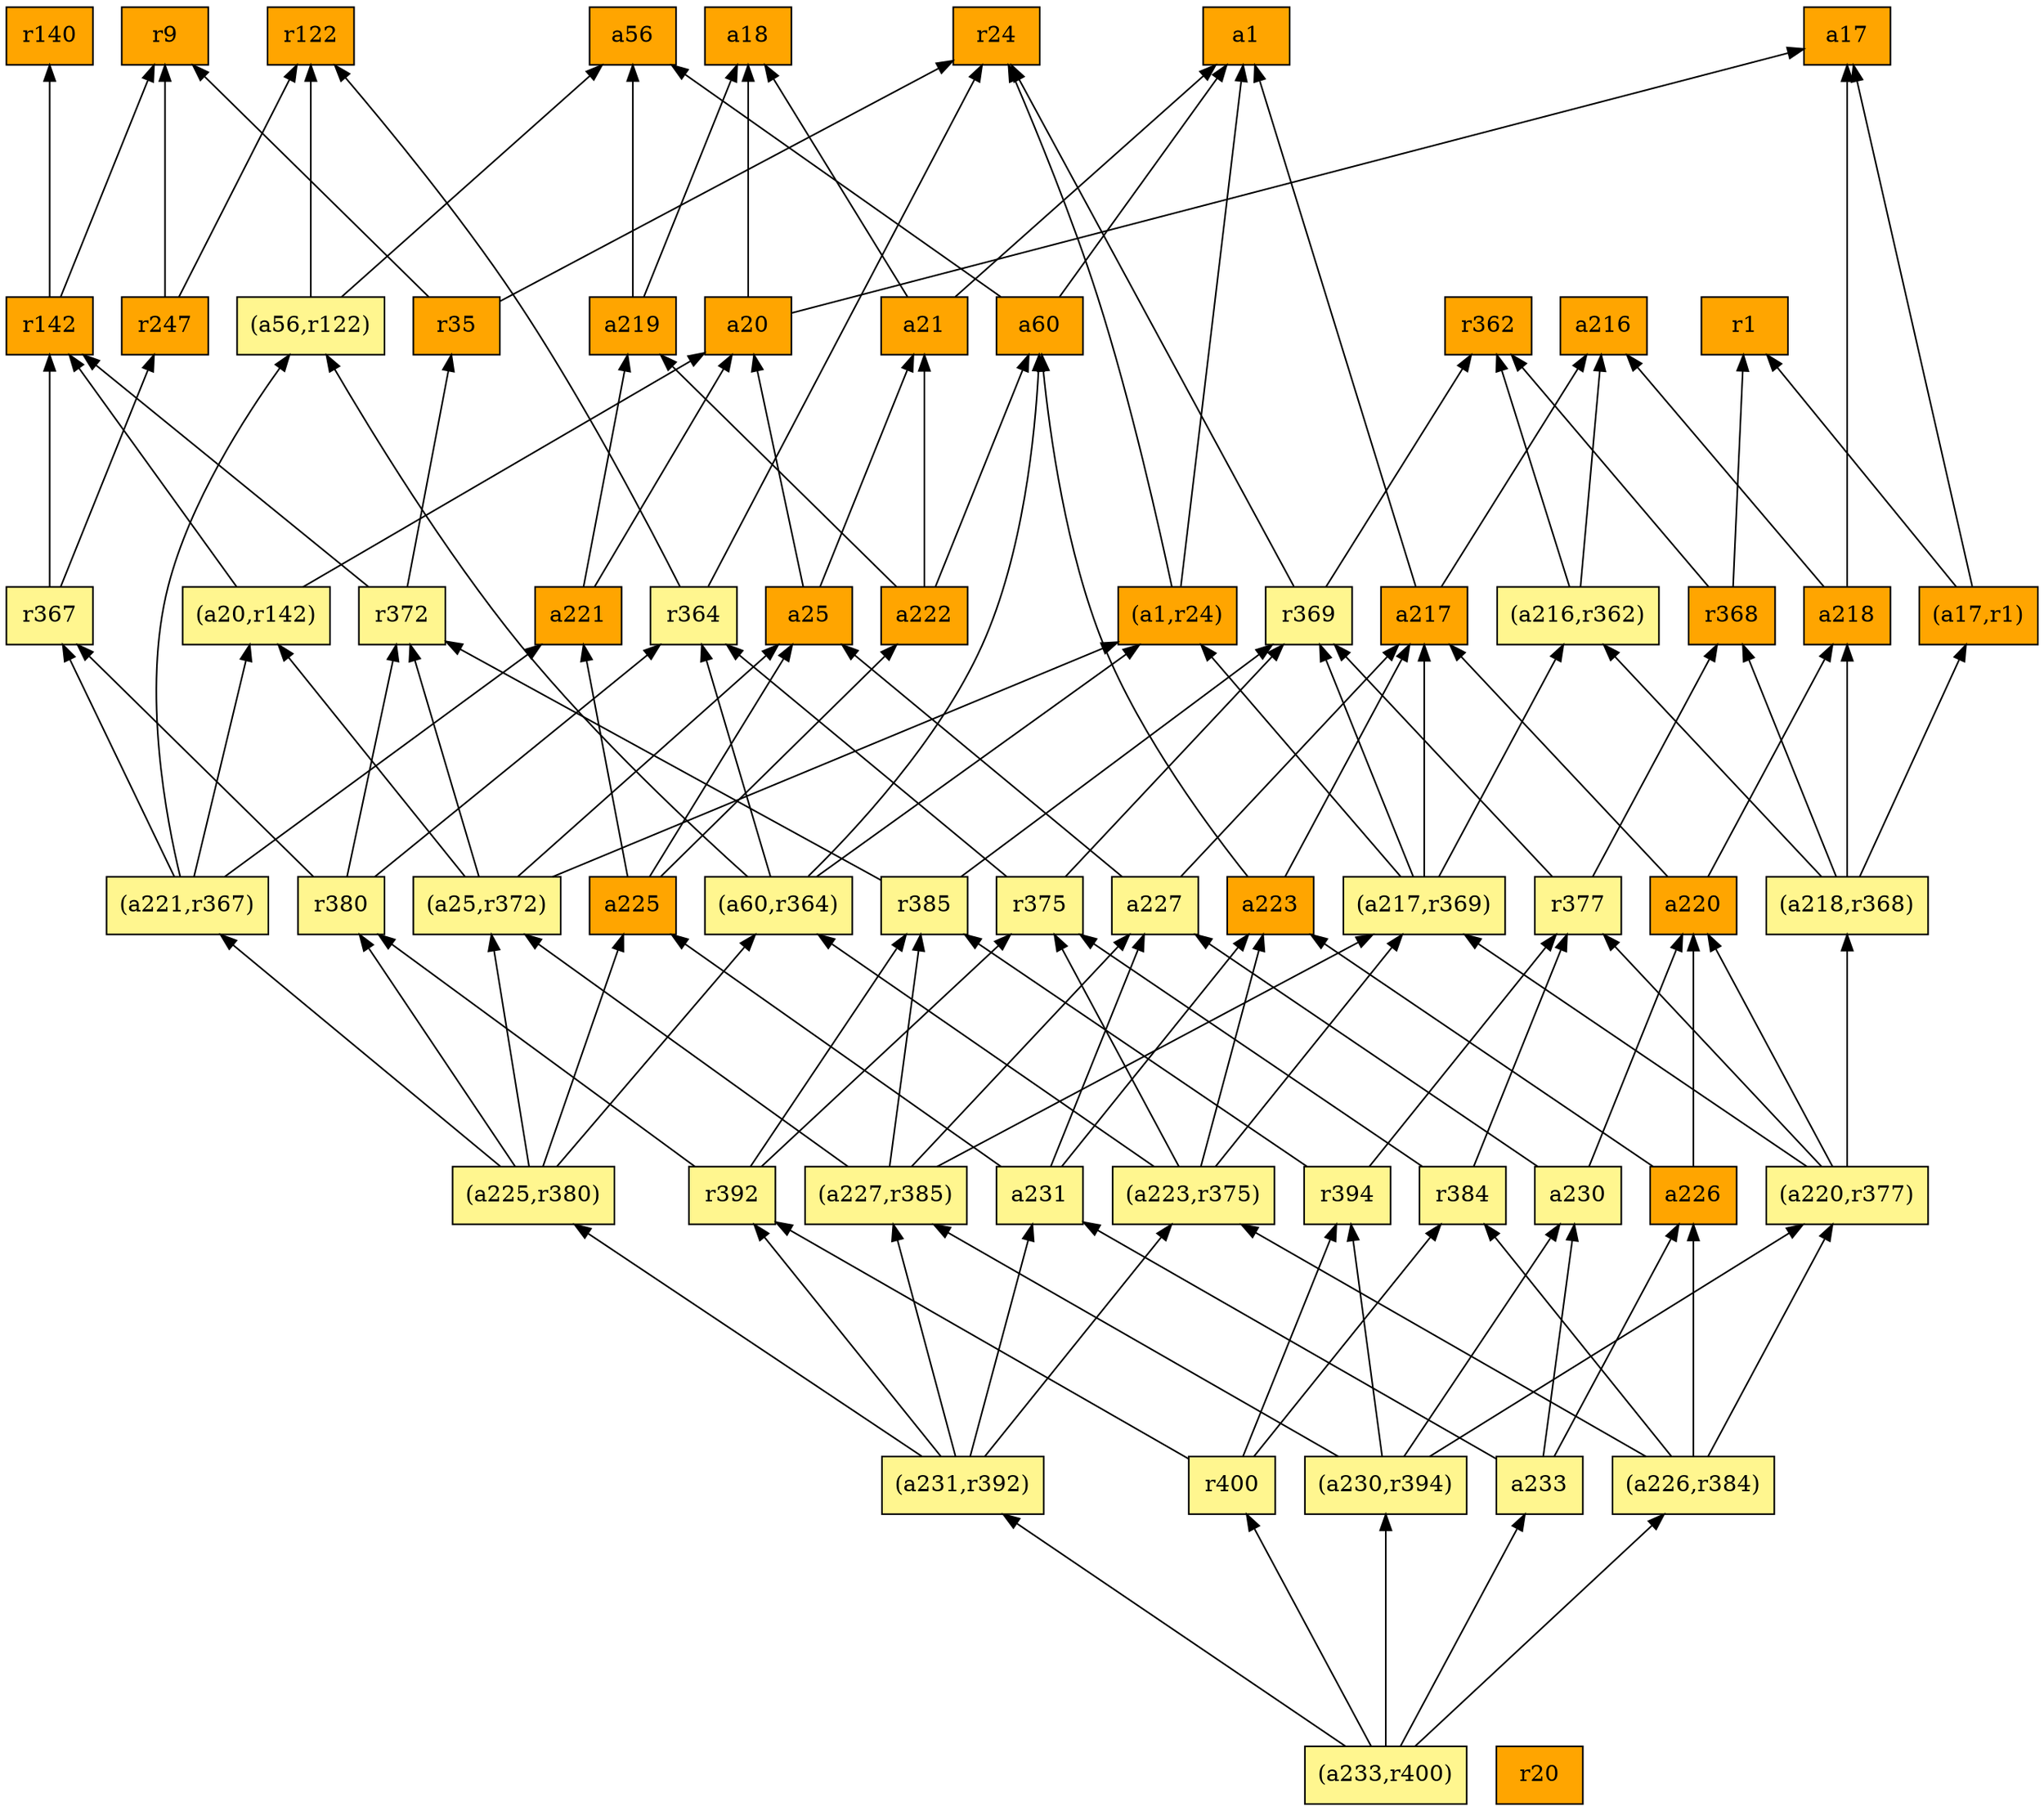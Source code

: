 digraph G {
rankdir=BT;ranksep="2.0";
"r400" [shape=record,fillcolor=khaki1,style=filled,label="{r400}"];
"(a56,r122)" [shape=record,fillcolor=khaki1,style=filled,label="{(a56,r122)}"];
"(a25,r372)" [shape=record,fillcolor=khaki1,style=filled,label="{(a25,r372)}"];
"r364" [shape=record,fillcolor=khaki1,style=filled,label="{r364}"];
"a216" [shape=record,fillcolor=orange,style=filled,label="{a216}"];
"a221" [shape=record,fillcolor=orange,style=filled,label="{a221}"];
"(a217,r369)" [shape=record,fillcolor=khaki1,style=filled,label="{(a217,r369)}"];
"r392" [shape=record,fillcolor=khaki1,style=filled,label="{r392}"];
"a223" [shape=record,fillcolor=orange,style=filled,label="{a223}"];
"(a226,r384)" [shape=record,fillcolor=khaki1,style=filled,label="{(a226,r384)}"];
"r385" [shape=record,fillcolor=khaki1,style=filled,label="{r385}"];
"a227" [shape=record,fillcolor=khaki1,style=filled,label="{a227}"];
"(a221,r367)" [shape=record,fillcolor=khaki1,style=filled,label="{(a221,r367)}"];
"a219" [shape=record,fillcolor=orange,style=filled,label="{a219}"];
"r9" [shape=record,fillcolor=orange,style=filled,label="{r9}"];
"a21" [shape=record,fillcolor=orange,style=filled,label="{a21}"];
"(a20,r142)" [shape=record,fillcolor=khaki1,style=filled,label="{(a20,r142)}"];
"r375" [shape=record,fillcolor=khaki1,style=filled,label="{r375}"];
"a218" [shape=record,fillcolor=orange,style=filled,label="{a218}"];
"a233" [shape=record,fillcolor=khaki1,style=filled,label="{a233}"];
"a220" [shape=record,fillcolor=orange,style=filled,label="{a220}"];
"(a17,r1)" [shape=record,fillcolor=orange,style=filled,label="{(a17,r1)}"];
"(a218,r368)" [shape=record,fillcolor=khaki1,style=filled,label="{(a218,r368)}"];
"r384" [shape=record,fillcolor=khaki1,style=filled,label="{r384}"];
"(a233,r400)" [shape=record,fillcolor=khaki1,style=filled,label="{(a233,r400)}"];
"r122" [shape=record,fillcolor=orange,style=filled,label="{r122}"];
"r35" [shape=record,fillcolor=orange,style=filled,label="{r35}"];
"r394" [shape=record,fillcolor=khaki1,style=filled,label="{r394}"];
"r377" [shape=record,fillcolor=khaki1,style=filled,label="{r377}"];
"a20" [shape=record,fillcolor=orange,style=filled,label="{a20}"];
"r24" [shape=record,fillcolor=orange,style=filled,label="{r24}"];
"r372" [shape=record,fillcolor=khaki1,style=filled,label="{r372}"];
"a217" [shape=record,fillcolor=orange,style=filled,label="{a217}"];
"(a230,r394)" [shape=record,fillcolor=khaki1,style=filled,label="{(a230,r394)}"];
"(a220,r377)" [shape=record,fillcolor=khaki1,style=filled,label="{(a220,r377)}"];
"(a225,r380)" [shape=record,fillcolor=khaki1,style=filled,label="{(a225,r380)}"];
"r142" [shape=record,fillcolor=orange,style=filled,label="{r142}"];
"r369" [shape=record,fillcolor=khaki1,style=filled,label="{r369}"];
"r380" [shape=record,fillcolor=khaki1,style=filled,label="{r380}"];
"a226" [shape=record,fillcolor=orange,style=filled,label="{a226}"];
"r367" [shape=record,fillcolor=khaki1,style=filled,label="{r367}"];
"(a60,r364)" [shape=record,fillcolor=khaki1,style=filled,label="{(a60,r364)}"];
"a17" [shape=record,fillcolor=orange,style=filled,label="{a17}"];
"a56" [shape=record,fillcolor=orange,style=filled,label="{a56}"];
"r368" [shape=record,fillcolor=orange,style=filled,label="{r368}"];
"r247" [shape=record,fillcolor=orange,style=filled,label="{r247}"];
"a225" [shape=record,fillcolor=orange,style=filled,label="{a225}"];
"a25" [shape=record,fillcolor=orange,style=filled,label="{a25}"];
"a18" [shape=record,fillcolor=orange,style=filled,label="{a18}"];
"a231" [shape=record,fillcolor=khaki1,style=filled,label="{a231}"];
"(a216,r362)" [shape=record,fillcolor=khaki1,style=filled,label="{(a216,r362)}"];
"a1" [shape=record,fillcolor=orange,style=filled,label="{a1}"];
"r362" [shape=record,fillcolor=orange,style=filled,label="{r362}"];
"(a231,r392)" [shape=record,fillcolor=khaki1,style=filled,label="{(a231,r392)}"];
"(a1,r24)" [shape=record,fillcolor=orange,style=filled,label="{(a1,r24)}"];
"(a223,r375)" [shape=record,fillcolor=khaki1,style=filled,label="{(a223,r375)}"];
"r140" [shape=record,fillcolor=orange,style=filled,label="{r140}"];
"a60" [shape=record,fillcolor=orange,style=filled,label="{a60}"];
"a222" [shape=record,fillcolor=orange,style=filled,label="{a222}"];
"a230" [shape=record,fillcolor=khaki1,style=filled,label="{a230}"];
"r20" [shape=record,fillcolor=orange,style=filled,label="{r20}"];
"r1" [shape=record,fillcolor=orange,style=filled,label="{r1}"];
"(a227,r385)" [shape=record,fillcolor=khaki1,style=filled,label="{(a227,r385)}"];
"r400" -> "r392"
"r400" -> "r384"
"r400" -> "r394"
"(a56,r122)" -> "r122"
"(a56,r122)" -> "a56"
"(a25,r372)" -> "r372"
"(a25,r372)" -> "a25"
"(a25,r372)" -> "(a20,r142)"
"(a25,r372)" -> "(a1,r24)"
"r364" -> "r122"
"r364" -> "r24"
"a221" -> "a20"
"a221" -> "a219"
"(a217,r369)" -> "r369"
"(a217,r369)" -> "a217"
"(a217,r369)" -> "(a1,r24)"
"(a217,r369)" -> "(a216,r362)"
"r392" -> "r380"
"r392" -> "r385"
"r392" -> "r375"
"a223" -> "a60"
"a223" -> "a217"
"(a226,r384)" -> "r384"
"(a226,r384)" -> "(a223,r375)"
"(a226,r384)" -> "a226"
"(a226,r384)" -> "(a220,r377)"
"r385" -> "r369"
"r385" -> "r372"
"a227" -> "a217"
"a227" -> "a25"
"(a221,r367)" -> "a221"
"(a221,r367)" -> "(a20,r142)"
"(a221,r367)" -> "(a56,r122)"
"(a221,r367)" -> "r367"
"a219" -> "a56"
"a219" -> "a18"
"a21" -> "a1"
"a21" -> "a18"
"(a20,r142)" -> "r142"
"(a20,r142)" -> "a20"
"r375" -> "r364"
"r375" -> "r369"
"a218" -> "a216"
"a218" -> "a17"
"a233" -> "a226"
"a233" -> "a231"
"a233" -> "a230"
"a220" -> "a217"
"a220" -> "a218"
"(a17,r1)" -> "r1"
"(a17,r1)" -> "a17"
"(a218,r368)" -> "r368"
"(a218,r368)" -> "(a216,r362)"
"(a218,r368)" -> "a218"
"(a218,r368)" -> "(a17,r1)"
"r384" -> "r377"
"r384" -> "r375"
"(a233,r400)" -> "r400"
"(a233,r400)" -> "(a226,r384)"
"(a233,r400)" -> "a233"
"(a233,r400)" -> "(a230,r394)"
"(a233,r400)" -> "(a231,r392)"
"r35" -> "r9"
"r35" -> "r24"
"r394" -> "r385"
"r394" -> "r377"
"r377" -> "r369"
"r377" -> "r368"
"a20" -> "a18"
"a20" -> "a17"
"r372" -> "r142"
"r372" -> "r35"
"a217" -> "a1"
"a217" -> "a216"
"(a230,r394)" -> "r394"
"(a230,r394)" -> "a230"
"(a230,r394)" -> "(a227,r385)"
"(a230,r394)" -> "(a220,r377)"
"(a220,r377)" -> "a220"
"(a220,r377)" -> "(a218,r368)"
"(a220,r377)" -> "(a217,r369)"
"(a220,r377)" -> "r377"
"(a225,r380)" -> "(a25,r372)"
"(a225,r380)" -> "r380"
"(a225,r380)" -> "(a60,r364)"
"(a225,r380)" -> "a225"
"(a225,r380)" -> "(a221,r367)"
"r142" -> "r9"
"r142" -> "r140"
"r369" -> "r362"
"r369" -> "r24"
"r380" -> "r364"
"r380" -> "r367"
"r380" -> "r372"
"a226" -> "a220"
"a226" -> "a223"
"r367" -> "r142"
"r367" -> "r247"
"(a60,r364)" -> "a60"
"(a60,r364)" -> "(a1,r24)"
"(a60,r364)" -> "(a56,r122)"
"(a60,r364)" -> "r364"
"r368" -> "r362"
"r368" -> "r1"
"r247" -> "r9"
"r247" -> "r122"
"a225" -> "a25"
"a225" -> "a222"
"a225" -> "a221"
"a25" -> "a20"
"a25" -> "a21"
"a231" -> "a223"
"a231" -> "a225"
"a231" -> "a227"
"(a216,r362)" -> "r362"
"(a216,r362)" -> "a216"
"(a231,r392)" -> "(a223,r375)"
"(a231,r392)" -> "a231"
"(a231,r392)" -> "r392"
"(a231,r392)" -> "(a227,r385)"
"(a231,r392)" -> "(a225,r380)"
"(a1,r24)" -> "a1"
"(a1,r24)" -> "r24"
"(a223,r375)" -> "(a60,r364)"
"(a223,r375)" -> "(a217,r369)"
"(a223,r375)" -> "a223"
"(a223,r375)" -> "r375"
"a60" -> "a1"
"a60" -> "a56"
"a222" -> "a60"
"a222" -> "a219"
"a222" -> "a21"
"a230" -> "a220"
"a230" -> "a227"
"(a227,r385)" -> "(a25,r372)"
"(a227,r385)" -> "(a217,r369)"
"(a227,r385)" -> "r385"
"(a227,r385)" -> "a227"
}